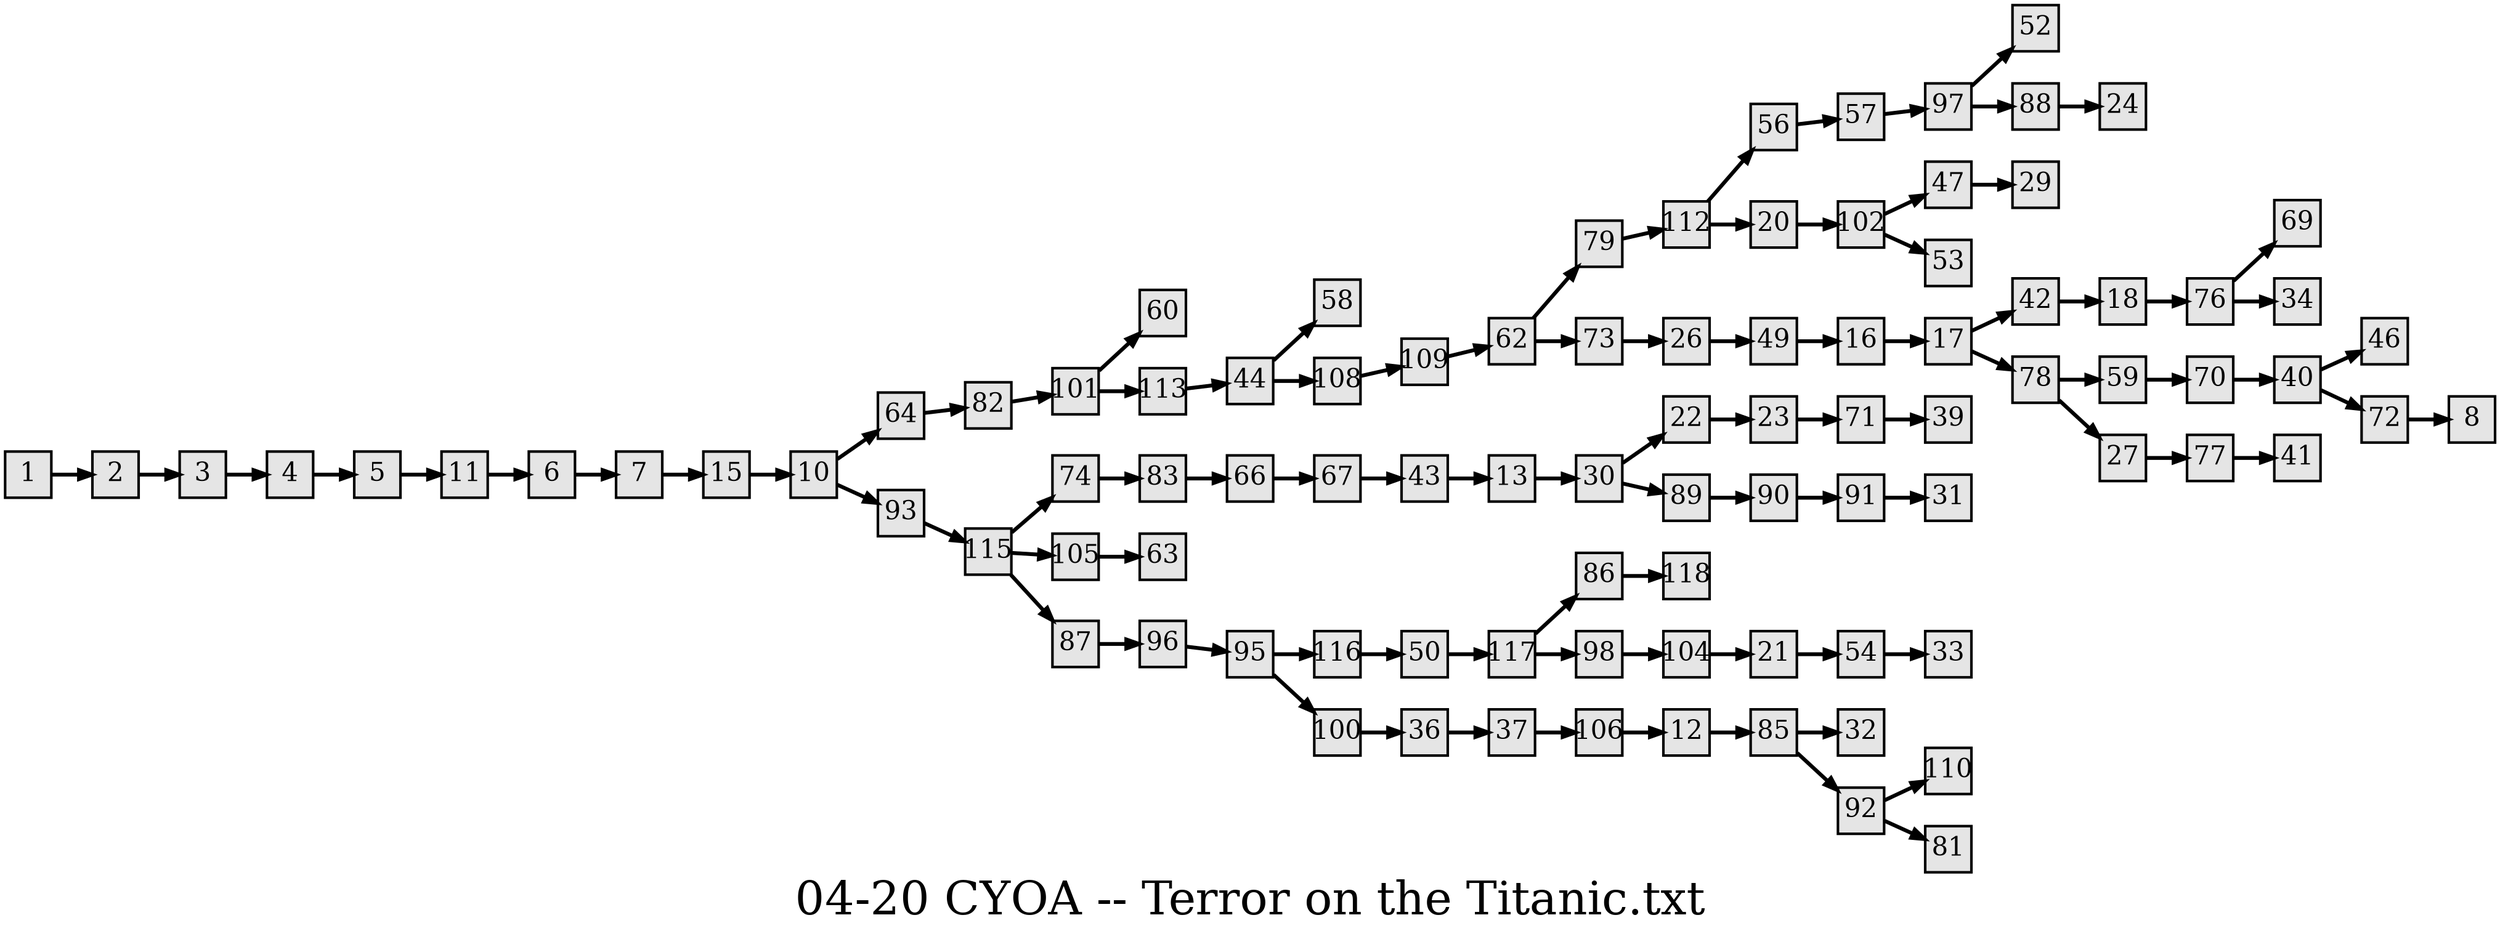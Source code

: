 digraph g{
  graph [ label="04-20 CYOA -- Terror on the Titanic.txt" rankdir=LR, ordering=out, fontsize=36, nodesep="0.35", ranksep="0.45"];
  node  [shape=rect, penwidth=2, fontsize=20, style=filled, fillcolor=grey90, margin="0,0", labelfloat=true, regular=true, fixedsize=true];
  edge  [labelfloat=true, penwidth=3, fontsize=12];
  1 -> 2;
  2 -> 3;
  3 -> 4;
  4 -> 5;
  5 -> 11;
  6 -> 7;
  7 -> 15;
  10 -> 64;
  10 -> 93;
  11 -> 6;
  12 -> 85;
  13 -> 30;
  15 -> 10;
  16 -> 17;
  17 -> 42;
  17 -> 78;
  18 -> 76;
  20 -> 102;
  21 -> 54;
  22 -> 23;
  23 -> 71;
  26 -> 49;
  27 -> 77;
  30 -> 22;
  30 -> 89;
  36 -> 37;
  37 -> 106;
  40 -> 46;
  40 -> 72;
  42 -> 18;
  43 -> 13;
  44 -> 58;
  44 -> 108;
  47 -> 29;
  49 -> 16;
  50 -> 117;
  54 -> 33;
  56 -> 57;
  57 -> 97;
  59 -> 70;
  62 -> 79;
  62 -> 73;
  64 -> 82;
  66 -> 67;
  67 -> 43;
  70 -> 40;
  71 -> 39;
  72 -> 8;
  73 -> 26;
  74 -> 83;
  76 -> 69;
  76 -> 34;
  77 -> 41;
  78 -> 59;
  78 -> 27;
  79 -> 112;
  82 -> 101;
  83 -> 66;
  85 -> 32;
  85 -> 92;
  86 -> 118;
  87 -> 96;
  88 -> 24;
  89 -> 90;
  90 -> 91;
  91 -> 31;
  92 -> 110;
  92 -> 81;
  93 -> 115;
  95 -> 116;
  95 -> 100;
  96 -> 95;
  97 -> 52;
  97 -> 88;
  98 -> 104;
  100 -> 36;
  101 -> 60;
  101 -> 113;
  102 -> 47;
  102 -> 53;
  104 -> 21;
  105 -> 63;
  106 -> 12;
  108 -> 109;
  109 -> 62;
  112 -> 56;
  112 -> 20;
  113 -> 44;
  115 -> 74;
  115 -> 105;
  115 -> 87;
  116 -> 50;
  117 -> 86;
  117 -> 98;
  
}

